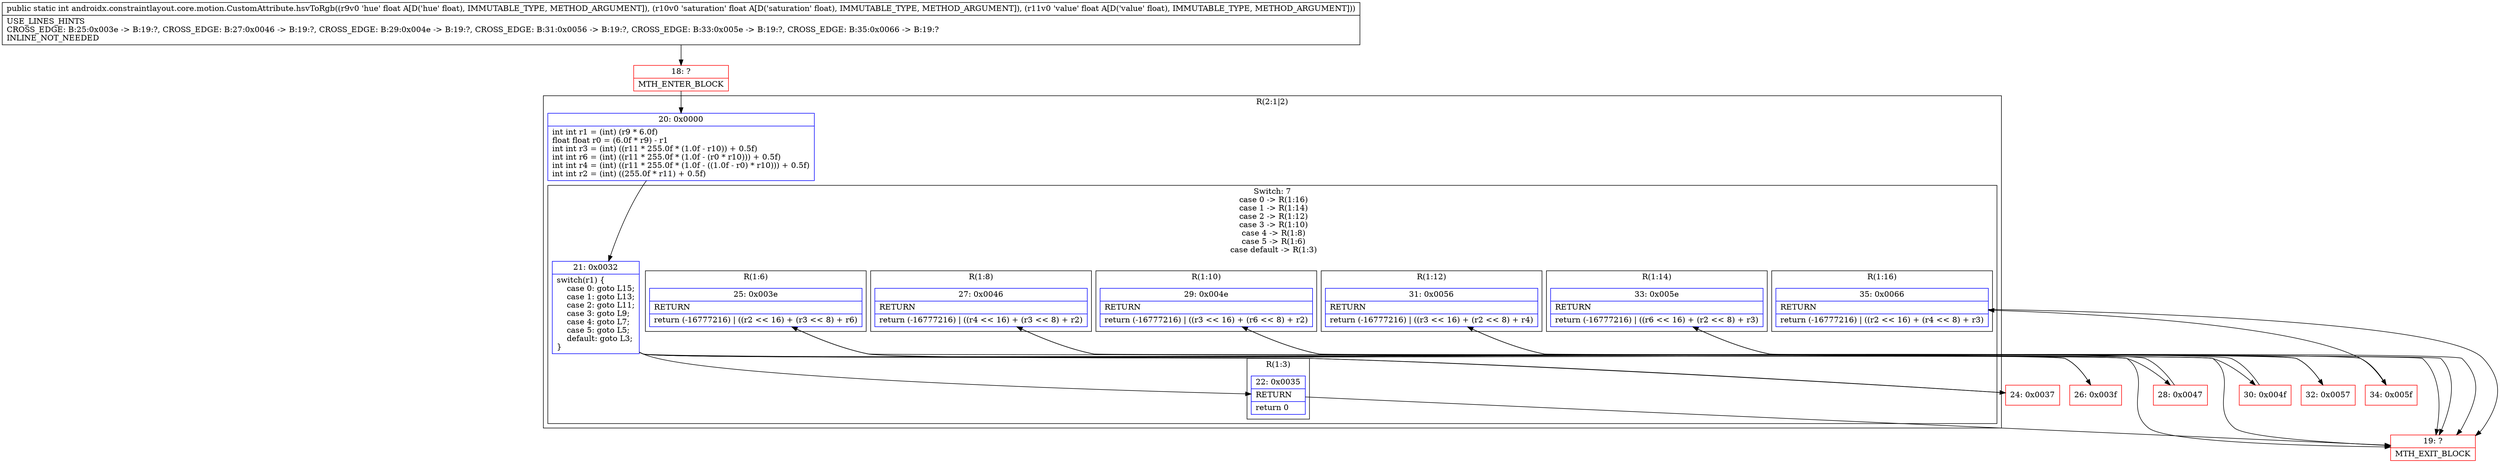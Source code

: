 digraph "CFG forandroidx.constraintlayout.core.motion.CustomAttribute.hsvToRgb(FFF)I" {
subgraph cluster_Region_1189472086 {
label = "R(2:1|2)";
node [shape=record,color=blue];
Node_20 [shape=record,label="{20\:\ 0x0000|int int r1 = (int) (r9 * 6.0f)\lfloat float r0 = (6.0f * r9) \- r1\lint int r3 = (int) ((r11 * 255.0f * (1.0f \- r10)) + 0.5f)\lint int r6 = (int) ((r11 * 255.0f * (1.0f \- (r0 * r10))) + 0.5f)\lint int r4 = (int) ((r11 * 255.0f * (1.0f \- ((1.0f \- r0) * r10))) + 0.5f)\lint int r2 = (int) ((255.0f * r11) + 0.5f)\l}"];
subgraph cluster_SwitchRegion_2126879244 {
label = "Switch: 7
 case 0 -> R(1:16)
 case 1 -> R(1:14)
 case 2 -> R(1:12)
 case 3 -> R(1:10)
 case 4 -> R(1:8)
 case 5 -> R(1:6)
 case default -> R(1:3)";
node [shape=record,color=blue];
Node_21 [shape=record,label="{21\:\ 0x0032|switch(r1) \{\l    case 0: goto L15;\l    case 1: goto L13;\l    case 2: goto L11;\l    case 3: goto L9;\l    case 4: goto L7;\l    case 5: goto L5;\l    default: goto L3;\l\}\l}"];
subgraph cluster_Region_1263953063 {
label = "R(1:16)";
node [shape=record,color=blue];
Node_35 [shape=record,label="{35\:\ 0x0066|RETURN\l|return (\-16777216) \| ((r2 \<\< 16) + (r4 \<\< 8) + r3)\l}"];
}
subgraph cluster_Region_1204746436 {
label = "R(1:14)";
node [shape=record,color=blue];
Node_33 [shape=record,label="{33\:\ 0x005e|RETURN\l|return (\-16777216) \| ((r6 \<\< 16) + (r2 \<\< 8) + r3)\l}"];
}
subgraph cluster_Region_788035644 {
label = "R(1:12)";
node [shape=record,color=blue];
Node_31 [shape=record,label="{31\:\ 0x0056|RETURN\l|return (\-16777216) \| ((r3 \<\< 16) + (r2 \<\< 8) + r4)\l}"];
}
subgraph cluster_Region_2092925461 {
label = "R(1:10)";
node [shape=record,color=blue];
Node_29 [shape=record,label="{29\:\ 0x004e|RETURN\l|return (\-16777216) \| ((r3 \<\< 16) + (r6 \<\< 8) + r2)\l}"];
}
subgraph cluster_Region_70562425 {
label = "R(1:8)";
node [shape=record,color=blue];
Node_27 [shape=record,label="{27\:\ 0x0046|RETURN\l|return (\-16777216) \| ((r4 \<\< 16) + (r3 \<\< 8) + r2)\l}"];
}
subgraph cluster_Region_873226979 {
label = "R(1:6)";
node [shape=record,color=blue];
Node_25 [shape=record,label="{25\:\ 0x003e|RETURN\l|return (\-16777216) \| ((r2 \<\< 16) + (r3 \<\< 8) + r6)\l}"];
}
subgraph cluster_Region_660694935 {
label = "R(1:3)";
node [shape=record,color=blue];
Node_22 [shape=record,label="{22\:\ 0x0035|RETURN\l|return 0\l}"];
}
}
}
Node_18 [shape=record,color=red,label="{18\:\ ?|MTH_ENTER_BLOCK\l}"];
Node_19 [shape=record,color=red,label="{19\:\ ?|MTH_EXIT_BLOCK\l}"];
Node_24 [shape=record,color=red,label="{24\:\ 0x0037}"];
Node_26 [shape=record,color=red,label="{26\:\ 0x003f}"];
Node_28 [shape=record,color=red,label="{28\:\ 0x0047}"];
Node_30 [shape=record,color=red,label="{30\:\ 0x004f}"];
Node_32 [shape=record,color=red,label="{32\:\ 0x0057}"];
Node_34 [shape=record,color=red,label="{34\:\ 0x005f}"];
MethodNode[shape=record,label="{public static int androidx.constraintlayout.core.motion.CustomAttribute.hsvToRgb((r9v0 'hue' float A[D('hue' float), IMMUTABLE_TYPE, METHOD_ARGUMENT]), (r10v0 'saturation' float A[D('saturation' float), IMMUTABLE_TYPE, METHOD_ARGUMENT]), (r11v0 'value' float A[D('value' float), IMMUTABLE_TYPE, METHOD_ARGUMENT]))  | USE_LINES_HINTS\lCROSS_EDGE: B:25:0x003e \-\> B:19:?, CROSS_EDGE: B:27:0x0046 \-\> B:19:?, CROSS_EDGE: B:29:0x004e \-\> B:19:?, CROSS_EDGE: B:31:0x0056 \-\> B:19:?, CROSS_EDGE: B:33:0x005e \-\> B:19:?, CROSS_EDGE: B:35:0x0066 \-\> B:19:?\lINLINE_NOT_NEEDED\l}"];
MethodNode -> Node_18;Node_20 -> Node_21;
Node_21 -> Node_22;
Node_21 -> Node_24;
Node_21 -> Node_26;
Node_21 -> Node_28;
Node_21 -> Node_30;
Node_21 -> Node_32;
Node_21 -> Node_34;
Node_35 -> Node_19;
Node_33 -> Node_19;
Node_31 -> Node_19;
Node_29 -> Node_19;
Node_27 -> Node_19;
Node_25 -> Node_19;
Node_22 -> Node_19;
Node_18 -> Node_20;
Node_24 -> Node_25;
Node_26 -> Node_27;
Node_28 -> Node_29;
Node_30 -> Node_31;
Node_32 -> Node_33;
Node_34 -> Node_35;
}

